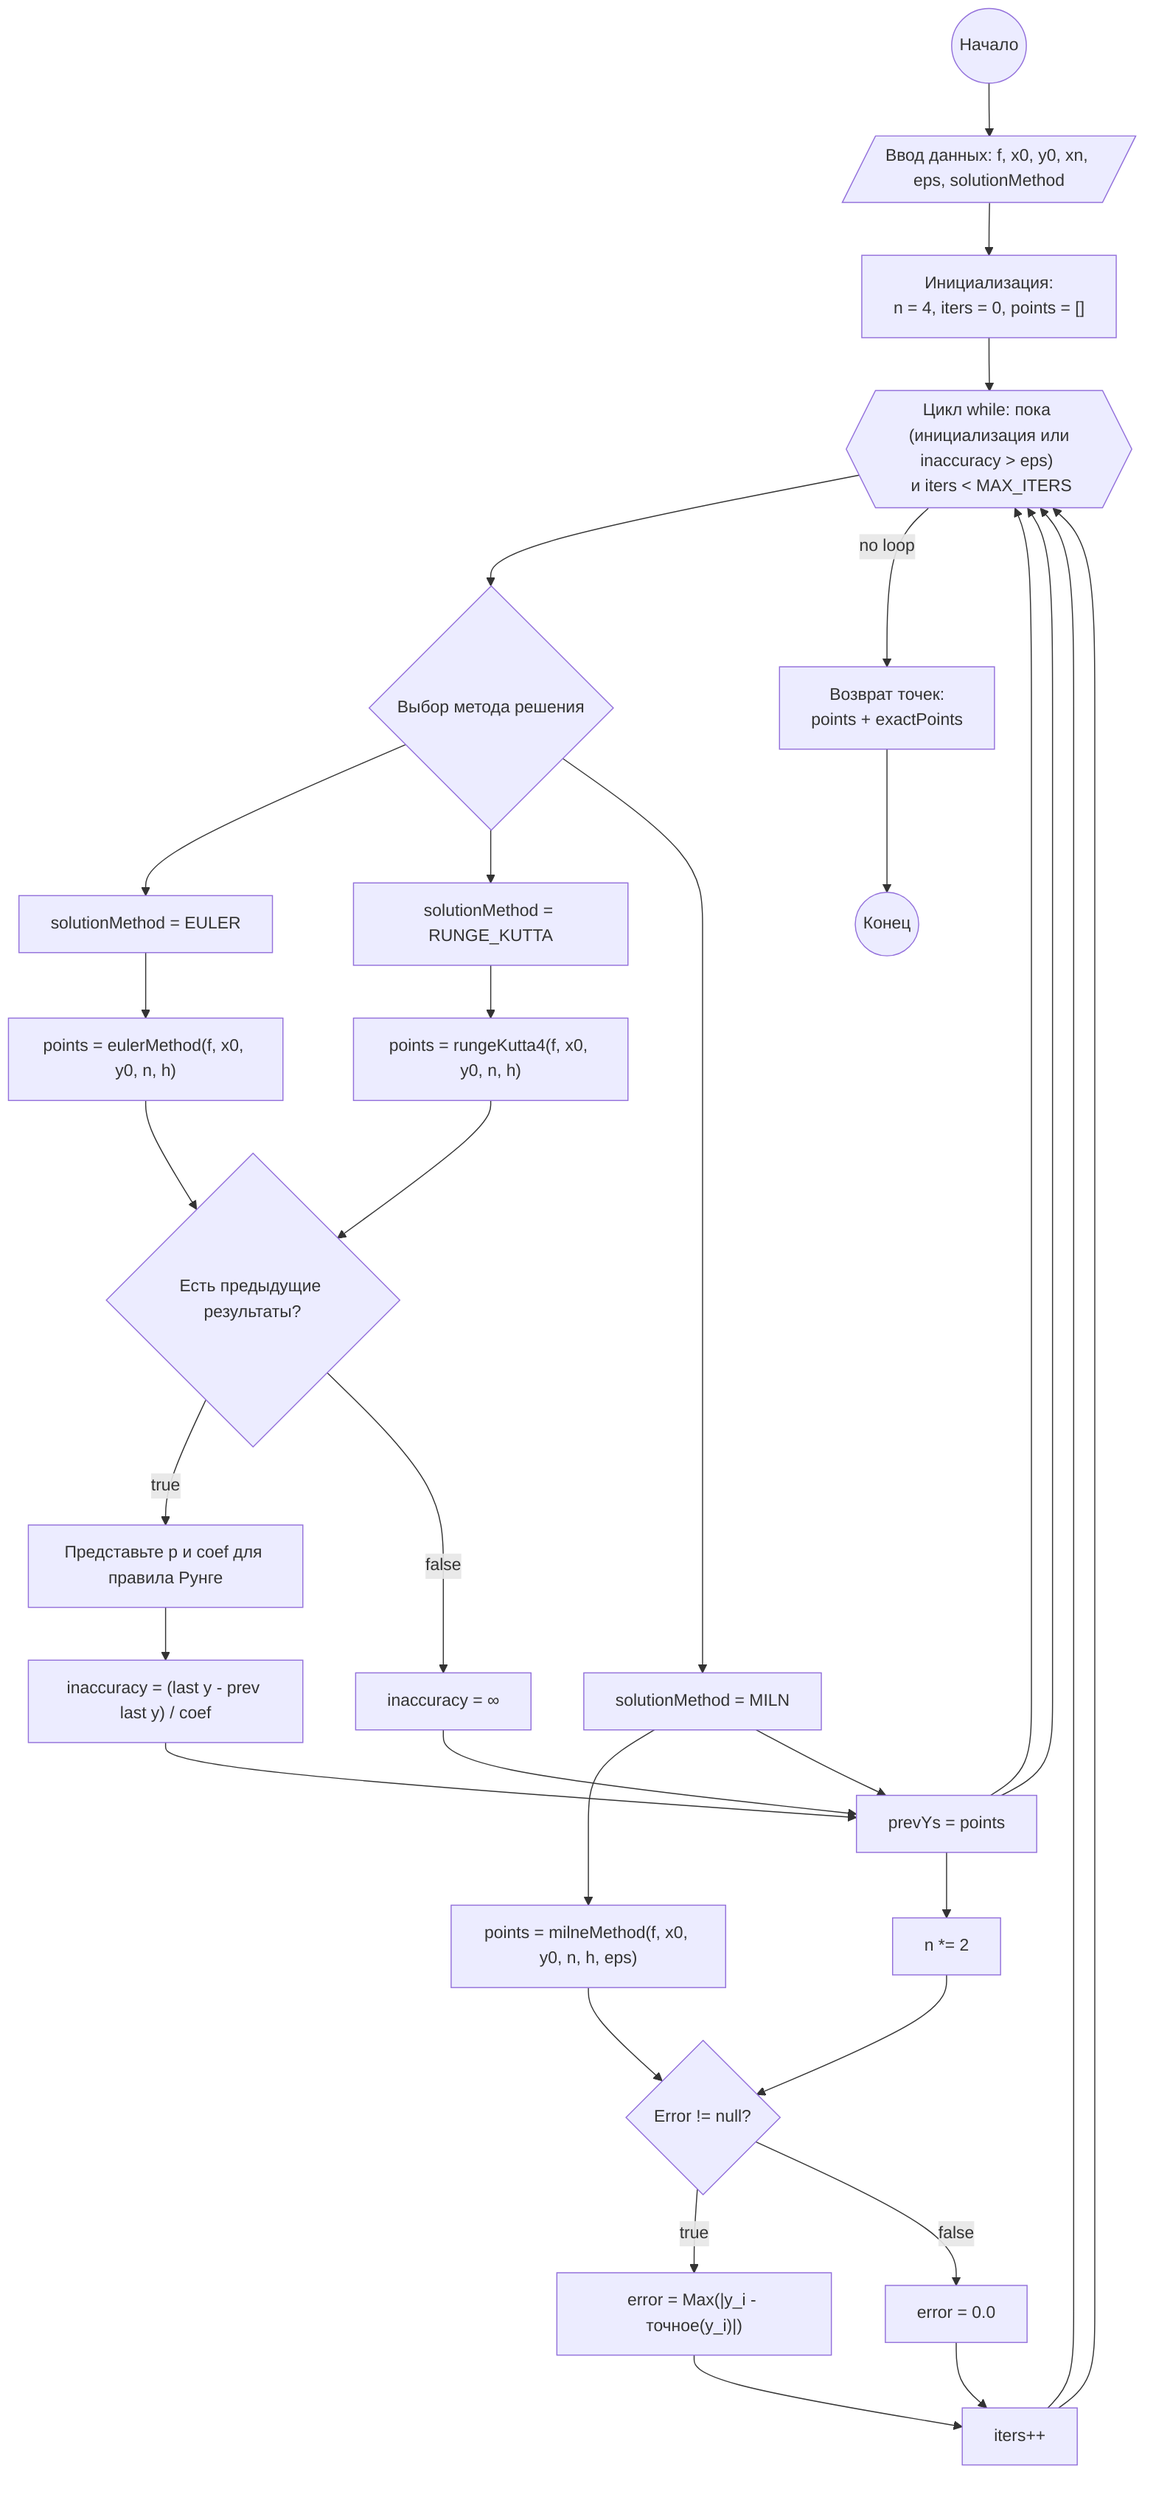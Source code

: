 graph TD
    A(("Начало"))
    B[/"Ввод данных: f, x0, y0, xn, eps, solutionMethod"/]
    C["Инициализация: \nn = 4, iters = 0, points = []"]
    D{{"Цикл while: пока \n (инициализация или inaccuracy > eps) \n и iters < MAX_ITERS"}}

    CHOICE{"Выбор метода решения"}
    METHOD1["solutionMethod = EULER"]
    METHOD2["solutionMethod = RUNGE_KUTTA"]
    METHOD3["solutionMethod = MILN"]

    RUN_EULER["points = eulerMethod(f, x0, y0, n, h)"]
    RUN_RUNGE_KUTTA["points = rungeKutta4(f, x0, y0, n, h)"]
    RUN_MILN["points = milneMethod(f, x0, y0, n, h, eps)"]

    IF_PREV{"Есть предыдущие результаты?"}
    COEF["Представьте p и coef для правила Рунге"]
    CHECK_INACCURACY1["inaccuracy = (last y - prev last y) / coef"]
    CHECK_INACCURACY2["inaccuracy = ∞"]

    UPDATE["prevYs = points"]
    DOUBLE_N["n *= 2"]
    INC_ITER["iters++"]

    CHECK_ERROR{"Error != null?"}
    ERROR1["error = Max(|y_i - точное(y_i)|)"]
    ERROR2["error = 0.0"]

    RETURN_POINTS["Возврат точек: \n points + exactPoints"]
    E(("Конец"))

    A --> B --> C --> D --> CHOICE
    CHOICE --> METHOD1 --> RUN_EULER --> IF_PREV
    CHOICE --> METHOD2 --> RUN_RUNGE_KUTTA --> IF_PREV
    CHOICE --> METHOD3 --> RUN_MILN --> CHECK_ERROR

    IF_PREV -- true --> COEF --> CHECK_INACCURACY1 --> UPDATE --> D
    IF_PREV -- false --> CHECK_INACCURACY2 --> UPDATE --> D

    METHOD3 --> UPDATE --> DOUBLE_N --> CHECK_ERROR

    CHECK_ERROR -- true --> ERROR1 --> INC_ITER --> D
    CHECK_ERROR -- false --> ERROR2 --> INC_ITER --> D

    D -- no loop --> RETURN_POINTS --> E